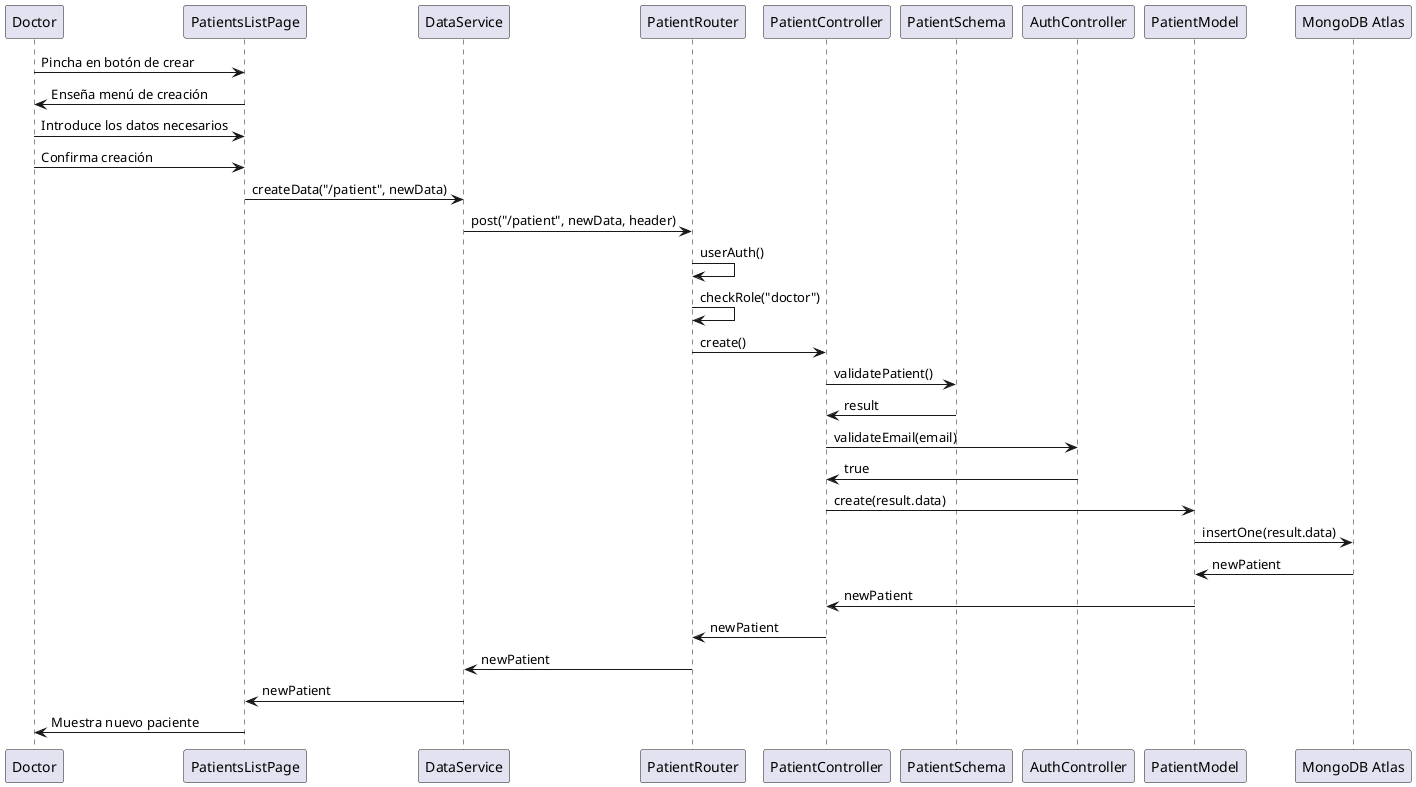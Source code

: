 @startuml
Doctor -> PatientsListPage: Pincha en botón de crear
PatientsListPage -> Doctor : Enseña menú de creación
Doctor -> PatientsListPage: Introduce los datos necesarios
Doctor -> PatientsListPage: Confirma creación

PatientsListPage -> DataService : createData("/patient", newData)
DataService -> PatientRouter : post("/patient", newData, header)

PatientRouter -> PatientRouter : userAuth()
PatientRouter -> PatientRouter : checkRole("doctor")

PatientRouter -> PatientController : create()

PatientController -> PatientSchema  : validatePatient()
PatientSchema -> PatientController : result
PatientController -> AuthController : validateEmail(email)
AuthController -> PatientController : true
PatientController -> PatientModel : create(result.data)
PatientModel -> "MongoDB Atlas" : insertOne(result.data)

"MongoDB Atlas" -> PatientModel : newPatient 
PatientModel -> PatientController : newPatient
PatientController -> PatientRouter : newPatient
PatientRouter -> DataService: newPatient
DataService -> PatientsListPage : newPatient

PatientsListPage -> Doctor : Muestra nuevo paciente
@enduml